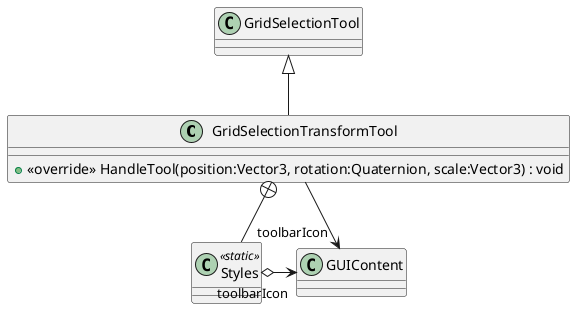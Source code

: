 @startuml
class GridSelectionTransformTool {
    + <<override>> HandleTool(position:Vector3, rotation:Quaternion, scale:Vector3) : void
}
class Styles <<static>> {
}
GridSelectionTool <|-- GridSelectionTransformTool
GridSelectionTransformTool --> "toolbarIcon" GUIContent
GridSelectionTransformTool +-- Styles
Styles o-> "toolbarIcon" GUIContent
@enduml
